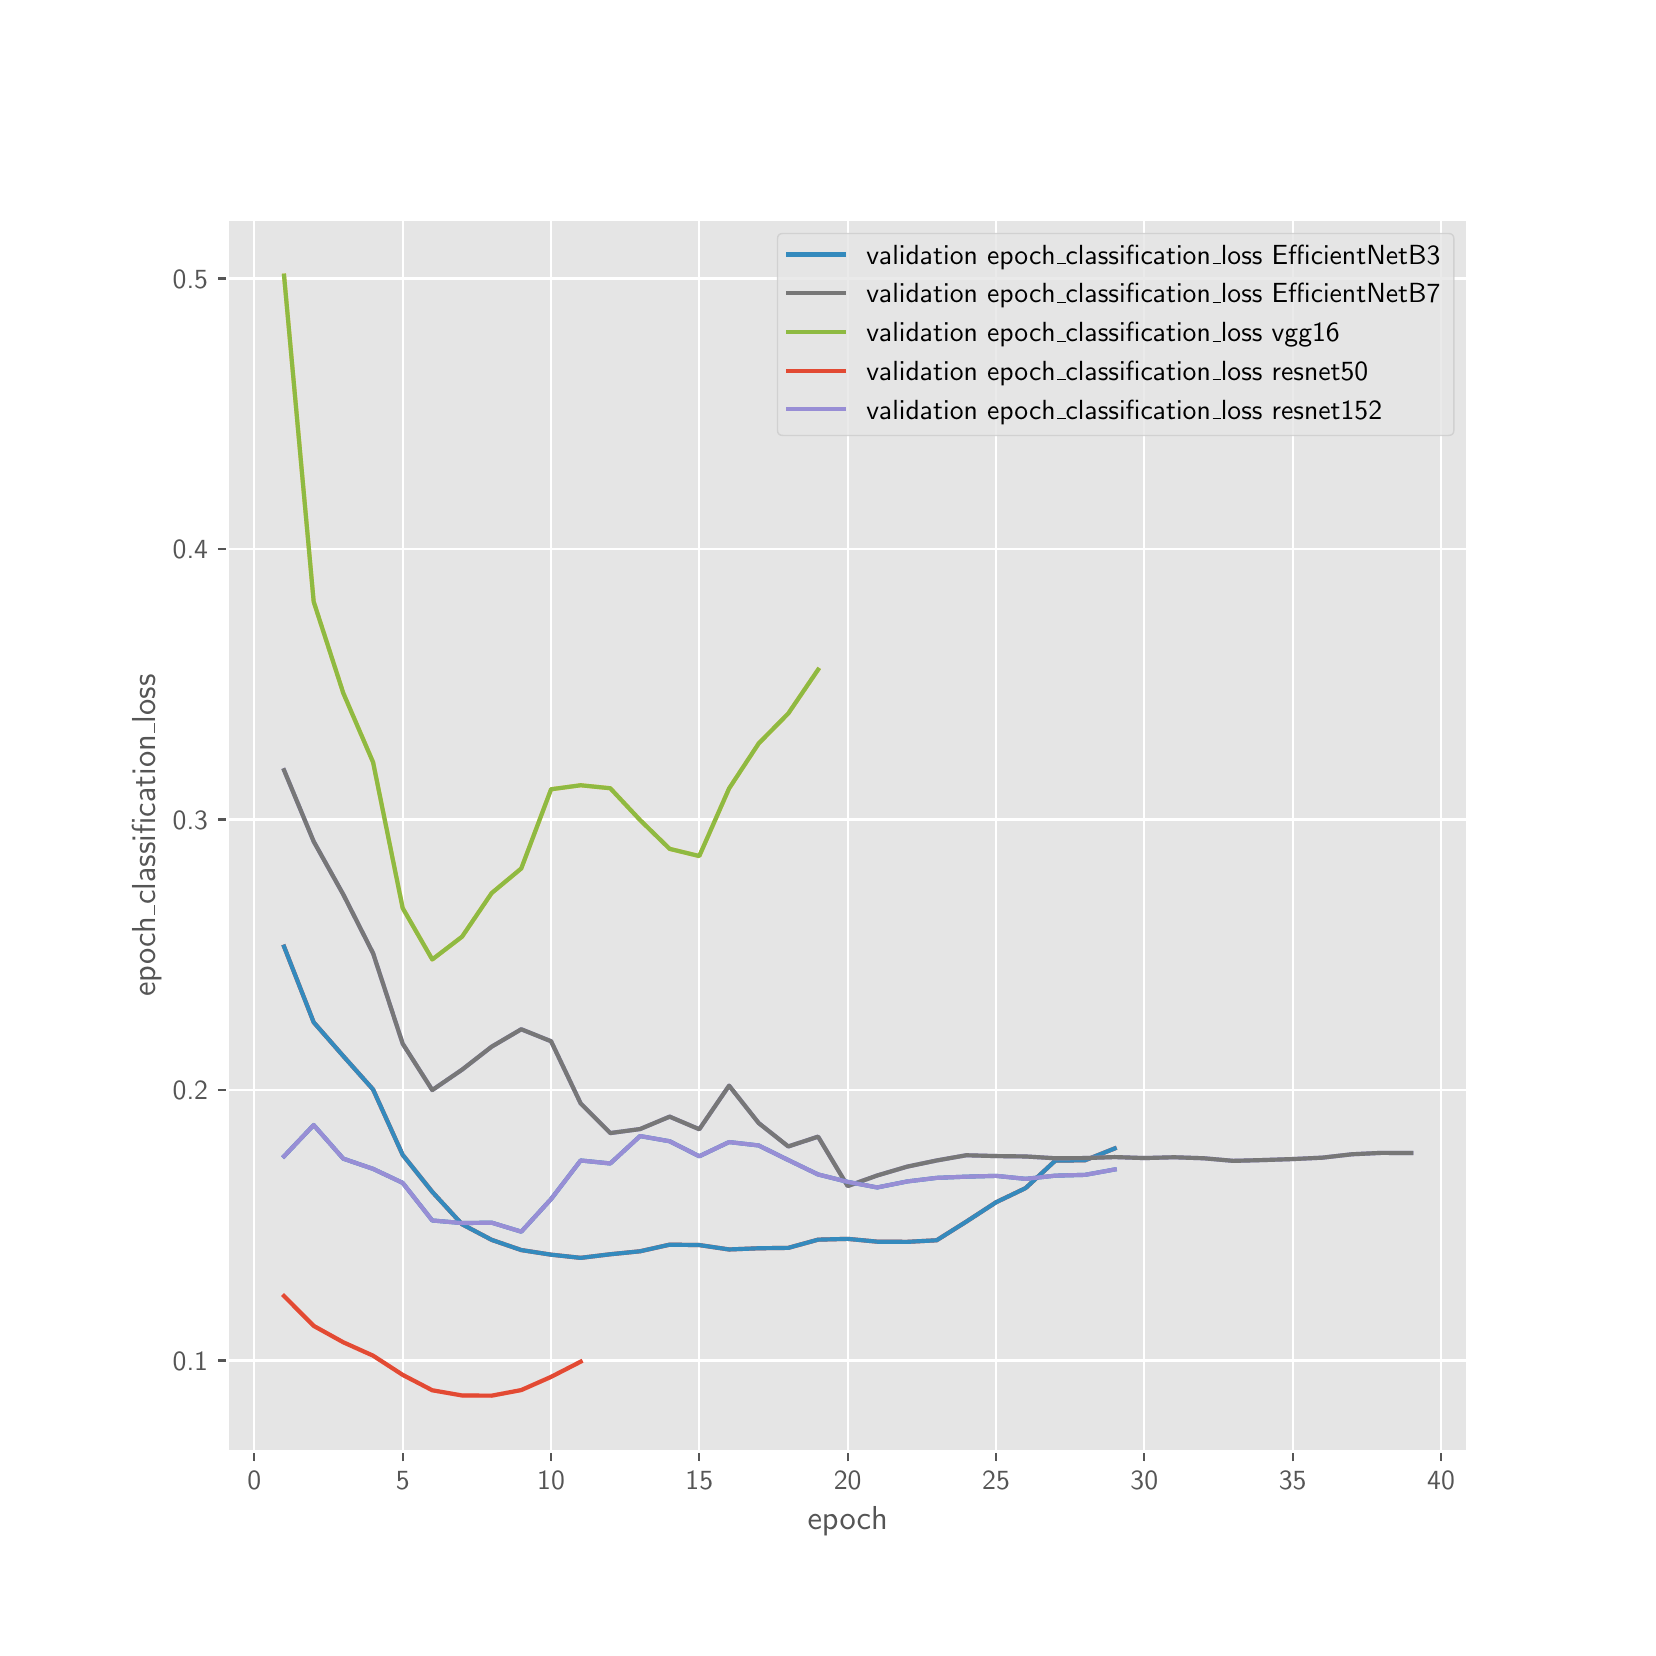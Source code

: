 \begingroup%
\makeatletter%
\begin{pgfpicture}%
\pgfpathrectangle{\pgfpointorigin}{\pgfqpoint{8.0in}{8.0in}}%
\pgfusepath{use as bounding box, clip}%
\begin{pgfscope}%
\pgfsetbuttcap%
\pgfsetmiterjoin%
\definecolor{currentfill}{rgb}{1.0,1.0,1.0}%
\pgfsetfillcolor{currentfill}%
\pgfsetlinewidth{0.0pt}%
\definecolor{currentstroke}{rgb}{1.0,1.0,1.0}%
\pgfsetstrokecolor{currentstroke}%
\pgfsetdash{}{0pt}%
\pgfpathmoveto{\pgfqpoint{0.0in}{0.0in}}%
\pgfpathlineto{\pgfqpoint{8.0in}{0.0in}}%
\pgfpathlineto{\pgfqpoint{8.0in}{8.0in}}%
\pgfpathlineto{\pgfqpoint{0.0in}{8.0in}}%
\pgfpathclose%
\pgfusepath{fill}%
\end{pgfscope}%
\begin{pgfscope}%
\pgfsetbuttcap%
\pgfsetmiterjoin%
\definecolor{currentfill}{rgb}{0.898,0.898,0.898}%
\pgfsetfillcolor{currentfill}%
\pgfsetlinewidth{0.0pt}%
\definecolor{currentstroke}{rgb}{0.0,0.0,0.0}%
\pgfsetstrokecolor{currentstroke}%
\pgfsetstrokeopacity{0.0}%
\pgfsetdash{}{0pt}%
\pgfpathmoveto{\pgfqpoint{1.0in}{0.88in}}%
\pgfpathlineto{\pgfqpoint{7.2in}{0.88in}}%
\pgfpathlineto{\pgfqpoint{7.2in}{7.04in}}%
\pgfpathlineto{\pgfqpoint{1.0in}{7.04in}}%
\pgfpathclose%
\pgfusepath{fill}%
\end{pgfscope}%
\begin{pgfscope}%
\pgfpathrectangle{\pgfqpoint{1.0in}{0.88in}}{\pgfqpoint{6.2in}{6.16in}}%
\pgfusepath{clip}%
\pgfsetrectcap%
\pgfsetroundjoin%
\pgfsetlinewidth{0.803pt}%
\definecolor{currentstroke}{rgb}{1.0,1.0,1.0}%
\pgfsetstrokecolor{currentstroke}%
\pgfsetdash{}{0pt}%
\pgfpathmoveto{\pgfqpoint{1.133in}{0.88in}}%
\pgfpathlineto{\pgfqpoint{1.133in}{7.04in}}%
\pgfusepath{stroke}%
\end{pgfscope}%
\begin{pgfscope}%
\pgfsetbuttcap%
\pgfsetroundjoin%
\definecolor{currentfill}{rgb}{0.333,0.333,0.333}%
\pgfsetfillcolor{currentfill}%
\pgfsetlinewidth{0.803pt}%
\definecolor{currentstroke}{rgb}{0.333,0.333,0.333}%
\pgfsetstrokecolor{currentstroke}%
\pgfsetdash{}{0pt}%
\pgfsys@defobject{currentmarker}{\pgfqpoint{0.0in}{-0.049in}}{\pgfqpoint{0.0in}{0.0in}}{%
\pgfpathmoveto{\pgfqpoint{0.0in}{0.0in}}%
\pgfpathlineto{\pgfqpoint{0.0in}{-0.049in}}%
\pgfusepath{stroke,fill}%
}%
\begin{pgfscope}%
\pgfsys@transformshift{1.133in}{0.88in}%
\pgfsys@useobject{currentmarker}{}%
\end{pgfscope}%
\end{pgfscope}%
\begin{pgfscope}%
\definecolor{textcolor}{rgb}{0.333,0.333,0.333}%
\pgfsetstrokecolor{textcolor}%
\pgfsetfillcolor{textcolor}%
\pgftext[x=1.133in,y=0.783in,,top]{\color{textcolor}\sffamily\fontsize{10.0}{12.0}\selectfont 0}%
\end{pgfscope}%
\begin{pgfscope}%
\pgfpathrectangle{\pgfqpoint{1.0in}{0.88in}}{\pgfqpoint{6.2in}{6.16in}}%
\pgfusepath{clip}%
\pgfsetrectcap%
\pgfsetroundjoin%
\pgfsetlinewidth{0.803pt}%
\definecolor{currentstroke}{rgb}{1.0,1.0,1.0}%
\pgfsetstrokecolor{currentstroke}%
\pgfsetdash{}{0pt}%
\pgfpathmoveto{\pgfqpoint{1.875in}{0.88in}}%
\pgfpathlineto{\pgfqpoint{1.875in}{7.04in}}%
\pgfusepath{stroke}%
\end{pgfscope}%
\begin{pgfscope}%
\pgfsetbuttcap%
\pgfsetroundjoin%
\definecolor{currentfill}{rgb}{0.333,0.333,0.333}%
\pgfsetfillcolor{currentfill}%
\pgfsetlinewidth{0.803pt}%
\definecolor{currentstroke}{rgb}{0.333,0.333,0.333}%
\pgfsetstrokecolor{currentstroke}%
\pgfsetdash{}{0pt}%
\pgfsys@defobject{currentmarker}{\pgfqpoint{0.0in}{-0.049in}}{\pgfqpoint{0.0in}{0.0in}}{%
\pgfpathmoveto{\pgfqpoint{0.0in}{0.0in}}%
\pgfpathlineto{\pgfqpoint{0.0in}{-0.049in}}%
\pgfusepath{stroke,fill}%
}%
\begin{pgfscope}%
\pgfsys@transformshift{1.875in}{0.88in}%
\pgfsys@useobject{currentmarker}{}%
\end{pgfscope}%
\end{pgfscope}%
\begin{pgfscope}%
\definecolor{textcolor}{rgb}{0.333,0.333,0.333}%
\pgfsetstrokecolor{textcolor}%
\pgfsetfillcolor{textcolor}%
\pgftext[x=1.875in,y=0.783in,,top]{\color{textcolor}\sffamily\fontsize{10.0}{12.0}\selectfont 5}%
\end{pgfscope}%
\begin{pgfscope}%
\pgfpathrectangle{\pgfqpoint{1.0in}{0.88in}}{\pgfqpoint{6.2in}{6.16in}}%
\pgfusepath{clip}%
\pgfsetrectcap%
\pgfsetroundjoin%
\pgfsetlinewidth{0.803pt}%
\definecolor{currentstroke}{rgb}{1.0,1.0,1.0}%
\pgfsetstrokecolor{currentstroke}%
\pgfsetdash{}{0pt}%
\pgfpathmoveto{\pgfqpoint{2.617in}{0.88in}}%
\pgfpathlineto{\pgfqpoint{2.617in}{7.04in}}%
\pgfusepath{stroke}%
\end{pgfscope}%
\begin{pgfscope}%
\pgfsetbuttcap%
\pgfsetroundjoin%
\definecolor{currentfill}{rgb}{0.333,0.333,0.333}%
\pgfsetfillcolor{currentfill}%
\pgfsetlinewidth{0.803pt}%
\definecolor{currentstroke}{rgb}{0.333,0.333,0.333}%
\pgfsetstrokecolor{currentstroke}%
\pgfsetdash{}{0pt}%
\pgfsys@defobject{currentmarker}{\pgfqpoint{0.0in}{-0.049in}}{\pgfqpoint{0.0in}{0.0in}}{%
\pgfpathmoveto{\pgfqpoint{0.0in}{0.0in}}%
\pgfpathlineto{\pgfqpoint{0.0in}{-0.049in}}%
\pgfusepath{stroke,fill}%
}%
\begin{pgfscope}%
\pgfsys@transformshift{2.617in}{0.88in}%
\pgfsys@useobject{currentmarker}{}%
\end{pgfscope}%
\end{pgfscope}%
\begin{pgfscope}%
\definecolor{textcolor}{rgb}{0.333,0.333,0.333}%
\pgfsetstrokecolor{textcolor}%
\pgfsetfillcolor{textcolor}%
\pgftext[x=2.617in,y=0.783in,,top]{\color{textcolor}\sffamily\fontsize{10.0}{12.0}\selectfont 10}%
\end{pgfscope}%
\begin{pgfscope}%
\pgfpathrectangle{\pgfqpoint{1.0in}{0.88in}}{\pgfqpoint{6.2in}{6.16in}}%
\pgfusepath{clip}%
\pgfsetrectcap%
\pgfsetroundjoin%
\pgfsetlinewidth{0.803pt}%
\definecolor{currentstroke}{rgb}{1.0,1.0,1.0}%
\pgfsetstrokecolor{currentstroke}%
\pgfsetdash{}{0pt}%
\pgfpathmoveto{\pgfqpoint{3.358in}{0.88in}}%
\pgfpathlineto{\pgfqpoint{3.358in}{7.04in}}%
\pgfusepath{stroke}%
\end{pgfscope}%
\begin{pgfscope}%
\pgfsetbuttcap%
\pgfsetroundjoin%
\definecolor{currentfill}{rgb}{0.333,0.333,0.333}%
\pgfsetfillcolor{currentfill}%
\pgfsetlinewidth{0.803pt}%
\definecolor{currentstroke}{rgb}{0.333,0.333,0.333}%
\pgfsetstrokecolor{currentstroke}%
\pgfsetdash{}{0pt}%
\pgfsys@defobject{currentmarker}{\pgfqpoint{0.0in}{-0.049in}}{\pgfqpoint{0.0in}{0.0in}}{%
\pgfpathmoveto{\pgfqpoint{0.0in}{0.0in}}%
\pgfpathlineto{\pgfqpoint{0.0in}{-0.049in}}%
\pgfusepath{stroke,fill}%
}%
\begin{pgfscope}%
\pgfsys@transformshift{3.358in}{0.88in}%
\pgfsys@useobject{currentmarker}{}%
\end{pgfscope}%
\end{pgfscope}%
\begin{pgfscope}%
\definecolor{textcolor}{rgb}{0.333,0.333,0.333}%
\pgfsetstrokecolor{textcolor}%
\pgfsetfillcolor{textcolor}%
\pgftext[x=3.358in,y=0.783in,,top]{\color{textcolor}\sffamily\fontsize{10.0}{12.0}\selectfont 15}%
\end{pgfscope}%
\begin{pgfscope}%
\pgfpathrectangle{\pgfqpoint{1.0in}{0.88in}}{\pgfqpoint{6.2in}{6.16in}}%
\pgfusepath{clip}%
\pgfsetrectcap%
\pgfsetroundjoin%
\pgfsetlinewidth{0.803pt}%
\definecolor{currentstroke}{rgb}{1.0,1.0,1.0}%
\pgfsetstrokecolor{currentstroke}%
\pgfsetdash{}{0pt}%
\pgfpathmoveto{\pgfqpoint{4.1in}{0.88in}}%
\pgfpathlineto{\pgfqpoint{4.1in}{7.04in}}%
\pgfusepath{stroke}%
\end{pgfscope}%
\begin{pgfscope}%
\pgfsetbuttcap%
\pgfsetroundjoin%
\definecolor{currentfill}{rgb}{0.333,0.333,0.333}%
\pgfsetfillcolor{currentfill}%
\pgfsetlinewidth{0.803pt}%
\definecolor{currentstroke}{rgb}{0.333,0.333,0.333}%
\pgfsetstrokecolor{currentstroke}%
\pgfsetdash{}{0pt}%
\pgfsys@defobject{currentmarker}{\pgfqpoint{0.0in}{-0.049in}}{\pgfqpoint{0.0in}{0.0in}}{%
\pgfpathmoveto{\pgfqpoint{0.0in}{0.0in}}%
\pgfpathlineto{\pgfqpoint{0.0in}{-0.049in}}%
\pgfusepath{stroke,fill}%
}%
\begin{pgfscope}%
\pgfsys@transformshift{4.1in}{0.88in}%
\pgfsys@useobject{currentmarker}{}%
\end{pgfscope}%
\end{pgfscope}%
\begin{pgfscope}%
\definecolor{textcolor}{rgb}{0.333,0.333,0.333}%
\pgfsetstrokecolor{textcolor}%
\pgfsetfillcolor{textcolor}%
\pgftext[x=4.1in,y=0.783in,,top]{\color{textcolor}\sffamily\fontsize{10.0}{12.0}\selectfont 20}%
\end{pgfscope}%
\begin{pgfscope}%
\pgfpathrectangle{\pgfqpoint{1.0in}{0.88in}}{\pgfqpoint{6.2in}{6.16in}}%
\pgfusepath{clip}%
\pgfsetrectcap%
\pgfsetroundjoin%
\pgfsetlinewidth{0.803pt}%
\definecolor{currentstroke}{rgb}{1.0,1.0,1.0}%
\pgfsetstrokecolor{currentstroke}%
\pgfsetdash{}{0pt}%
\pgfpathmoveto{\pgfqpoint{4.842in}{0.88in}}%
\pgfpathlineto{\pgfqpoint{4.842in}{7.04in}}%
\pgfusepath{stroke}%
\end{pgfscope}%
\begin{pgfscope}%
\pgfsetbuttcap%
\pgfsetroundjoin%
\definecolor{currentfill}{rgb}{0.333,0.333,0.333}%
\pgfsetfillcolor{currentfill}%
\pgfsetlinewidth{0.803pt}%
\definecolor{currentstroke}{rgb}{0.333,0.333,0.333}%
\pgfsetstrokecolor{currentstroke}%
\pgfsetdash{}{0pt}%
\pgfsys@defobject{currentmarker}{\pgfqpoint{0.0in}{-0.049in}}{\pgfqpoint{0.0in}{0.0in}}{%
\pgfpathmoveto{\pgfqpoint{0.0in}{0.0in}}%
\pgfpathlineto{\pgfqpoint{0.0in}{-0.049in}}%
\pgfusepath{stroke,fill}%
}%
\begin{pgfscope}%
\pgfsys@transformshift{4.842in}{0.88in}%
\pgfsys@useobject{currentmarker}{}%
\end{pgfscope}%
\end{pgfscope}%
\begin{pgfscope}%
\definecolor{textcolor}{rgb}{0.333,0.333,0.333}%
\pgfsetstrokecolor{textcolor}%
\pgfsetfillcolor{textcolor}%
\pgftext[x=4.842in,y=0.783in,,top]{\color{textcolor}\sffamily\fontsize{10.0}{12.0}\selectfont 25}%
\end{pgfscope}%
\begin{pgfscope}%
\pgfpathrectangle{\pgfqpoint{1.0in}{0.88in}}{\pgfqpoint{6.2in}{6.16in}}%
\pgfusepath{clip}%
\pgfsetrectcap%
\pgfsetroundjoin%
\pgfsetlinewidth{0.803pt}%
\definecolor{currentstroke}{rgb}{1.0,1.0,1.0}%
\pgfsetstrokecolor{currentstroke}%
\pgfsetdash{}{0pt}%
\pgfpathmoveto{\pgfqpoint{5.583in}{0.88in}}%
\pgfpathlineto{\pgfqpoint{5.583in}{7.04in}}%
\pgfusepath{stroke}%
\end{pgfscope}%
\begin{pgfscope}%
\pgfsetbuttcap%
\pgfsetroundjoin%
\definecolor{currentfill}{rgb}{0.333,0.333,0.333}%
\pgfsetfillcolor{currentfill}%
\pgfsetlinewidth{0.803pt}%
\definecolor{currentstroke}{rgb}{0.333,0.333,0.333}%
\pgfsetstrokecolor{currentstroke}%
\pgfsetdash{}{0pt}%
\pgfsys@defobject{currentmarker}{\pgfqpoint{0.0in}{-0.049in}}{\pgfqpoint{0.0in}{0.0in}}{%
\pgfpathmoveto{\pgfqpoint{0.0in}{0.0in}}%
\pgfpathlineto{\pgfqpoint{0.0in}{-0.049in}}%
\pgfusepath{stroke,fill}%
}%
\begin{pgfscope}%
\pgfsys@transformshift{5.583in}{0.88in}%
\pgfsys@useobject{currentmarker}{}%
\end{pgfscope}%
\end{pgfscope}%
\begin{pgfscope}%
\definecolor{textcolor}{rgb}{0.333,0.333,0.333}%
\pgfsetstrokecolor{textcolor}%
\pgfsetfillcolor{textcolor}%
\pgftext[x=5.583in,y=0.783in,,top]{\color{textcolor}\sffamily\fontsize{10.0}{12.0}\selectfont 30}%
\end{pgfscope}%
\begin{pgfscope}%
\pgfpathrectangle{\pgfqpoint{1.0in}{0.88in}}{\pgfqpoint{6.2in}{6.16in}}%
\pgfusepath{clip}%
\pgfsetrectcap%
\pgfsetroundjoin%
\pgfsetlinewidth{0.803pt}%
\definecolor{currentstroke}{rgb}{1.0,1.0,1.0}%
\pgfsetstrokecolor{currentstroke}%
\pgfsetdash{}{0pt}%
\pgfpathmoveto{\pgfqpoint{6.325in}{0.88in}}%
\pgfpathlineto{\pgfqpoint{6.325in}{7.04in}}%
\pgfusepath{stroke}%
\end{pgfscope}%
\begin{pgfscope}%
\pgfsetbuttcap%
\pgfsetroundjoin%
\definecolor{currentfill}{rgb}{0.333,0.333,0.333}%
\pgfsetfillcolor{currentfill}%
\pgfsetlinewidth{0.803pt}%
\definecolor{currentstroke}{rgb}{0.333,0.333,0.333}%
\pgfsetstrokecolor{currentstroke}%
\pgfsetdash{}{0pt}%
\pgfsys@defobject{currentmarker}{\pgfqpoint{0.0in}{-0.049in}}{\pgfqpoint{0.0in}{0.0in}}{%
\pgfpathmoveto{\pgfqpoint{0.0in}{0.0in}}%
\pgfpathlineto{\pgfqpoint{0.0in}{-0.049in}}%
\pgfusepath{stroke,fill}%
}%
\begin{pgfscope}%
\pgfsys@transformshift{6.325in}{0.88in}%
\pgfsys@useobject{currentmarker}{}%
\end{pgfscope}%
\end{pgfscope}%
\begin{pgfscope}%
\definecolor{textcolor}{rgb}{0.333,0.333,0.333}%
\pgfsetstrokecolor{textcolor}%
\pgfsetfillcolor{textcolor}%
\pgftext[x=6.325in,y=0.783in,,top]{\color{textcolor}\sffamily\fontsize{10.0}{12.0}\selectfont 35}%
\end{pgfscope}%
\begin{pgfscope}%
\pgfpathrectangle{\pgfqpoint{1.0in}{0.88in}}{\pgfqpoint{6.2in}{6.16in}}%
\pgfusepath{clip}%
\pgfsetrectcap%
\pgfsetroundjoin%
\pgfsetlinewidth{0.803pt}%
\definecolor{currentstroke}{rgb}{1.0,1.0,1.0}%
\pgfsetstrokecolor{currentstroke}%
\pgfsetdash{}{0pt}%
\pgfpathmoveto{\pgfqpoint{7.067in}{0.88in}}%
\pgfpathlineto{\pgfqpoint{7.067in}{7.04in}}%
\pgfusepath{stroke}%
\end{pgfscope}%
\begin{pgfscope}%
\pgfsetbuttcap%
\pgfsetroundjoin%
\definecolor{currentfill}{rgb}{0.333,0.333,0.333}%
\pgfsetfillcolor{currentfill}%
\pgfsetlinewidth{0.803pt}%
\definecolor{currentstroke}{rgb}{0.333,0.333,0.333}%
\pgfsetstrokecolor{currentstroke}%
\pgfsetdash{}{0pt}%
\pgfsys@defobject{currentmarker}{\pgfqpoint{0.0in}{-0.049in}}{\pgfqpoint{0.0in}{0.0in}}{%
\pgfpathmoveto{\pgfqpoint{0.0in}{0.0in}}%
\pgfpathlineto{\pgfqpoint{0.0in}{-0.049in}}%
\pgfusepath{stroke,fill}%
}%
\begin{pgfscope}%
\pgfsys@transformshift{7.067in}{0.88in}%
\pgfsys@useobject{currentmarker}{}%
\end{pgfscope}%
\end{pgfscope}%
\begin{pgfscope}%
\definecolor{textcolor}{rgb}{0.333,0.333,0.333}%
\pgfsetstrokecolor{textcolor}%
\pgfsetfillcolor{textcolor}%
\pgftext[x=7.067in,y=0.783in,,top]{\color{textcolor}\sffamily\fontsize{10.0}{12.0}\selectfont 40}%
\end{pgfscope}%
\begin{pgfscope}%
\definecolor{textcolor}{rgb}{0.333,0.333,0.333}%
\pgfsetstrokecolor{textcolor}%
\pgfsetfillcolor{textcolor}%
\pgftext[x=4.1in,y=0.604in,,top]{\color{textcolor}\sffamily\fontsize{12.0}{14.4}\selectfont epoch}%
\end{pgfscope}%
\begin{pgfscope}%
\pgfpathrectangle{\pgfqpoint{1.0in}{0.88in}}{\pgfqpoint{6.2in}{6.16in}}%
\pgfusepath{clip}%
\pgfsetrectcap%
\pgfsetroundjoin%
\pgfsetlinewidth{0.803pt}%
\definecolor{currentstroke}{rgb}{1.0,1.0,1.0}%
\pgfsetstrokecolor{currentstroke}%
\pgfsetdash{}{0pt}%
\pgfpathmoveto{\pgfqpoint{1.0in}{1.336in}}%
\pgfpathlineto{\pgfqpoint{7.2in}{1.336in}}%
\pgfusepath{stroke}%
\end{pgfscope}%
\begin{pgfscope}%
\pgfsetbuttcap%
\pgfsetroundjoin%
\definecolor{currentfill}{rgb}{0.333,0.333,0.333}%
\pgfsetfillcolor{currentfill}%
\pgfsetlinewidth{0.803pt}%
\definecolor{currentstroke}{rgb}{0.333,0.333,0.333}%
\pgfsetstrokecolor{currentstroke}%
\pgfsetdash{}{0pt}%
\pgfsys@defobject{currentmarker}{\pgfqpoint{-0.049in}{0.0in}}{\pgfqpoint{0.0in}{0.0in}}{%
\pgfpathmoveto{\pgfqpoint{0.0in}{0.0in}}%
\pgfpathlineto{\pgfqpoint{-0.049in}{0.0in}}%
\pgfusepath{stroke,fill}%
}%
\begin{pgfscope}%
\pgfsys@transformshift{1.0in}{1.336in}%
\pgfsys@useobject{currentmarker}{}%
\end{pgfscope}%
\end{pgfscope}%
\begin{pgfscope}%
\definecolor{textcolor}{rgb}{0.333,0.333,0.333}%
\pgfsetstrokecolor{textcolor}%
\pgfsetfillcolor{textcolor}%
\pgftext[x=0.725in,y=1.288in,left,base]{\color{textcolor}\sffamily\fontsize{10.0}{12.0}\selectfont 0.1}%
\end{pgfscope}%
\begin{pgfscope}%
\pgfpathrectangle{\pgfqpoint{1.0in}{0.88in}}{\pgfqpoint{6.2in}{6.16in}}%
\pgfusepath{clip}%
\pgfsetrectcap%
\pgfsetroundjoin%
\pgfsetlinewidth{0.803pt}%
\definecolor{currentstroke}{rgb}{1.0,1.0,1.0}%
\pgfsetstrokecolor{currentstroke}%
\pgfsetdash{}{0pt}%
\pgfpathmoveto{\pgfqpoint{1.0in}{2.689in}}%
\pgfpathlineto{\pgfqpoint{7.2in}{2.689in}}%
\pgfusepath{stroke}%
\end{pgfscope}%
\begin{pgfscope}%
\pgfsetbuttcap%
\pgfsetroundjoin%
\definecolor{currentfill}{rgb}{0.333,0.333,0.333}%
\pgfsetfillcolor{currentfill}%
\pgfsetlinewidth{0.803pt}%
\definecolor{currentstroke}{rgb}{0.333,0.333,0.333}%
\pgfsetstrokecolor{currentstroke}%
\pgfsetdash{}{0pt}%
\pgfsys@defobject{currentmarker}{\pgfqpoint{-0.049in}{0.0in}}{\pgfqpoint{0.0in}{0.0in}}{%
\pgfpathmoveto{\pgfqpoint{0.0in}{0.0in}}%
\pgfpathlineto{\pgfqpoint{-0.049in}{0.0in}}%
\pgfusepath{stroke,fill}%
}%
\begin{pgfscope}%
\pgfsys@transformshift{1.0in}{2.689in}%
\pgfsys@useobject{currentmarker}{}%
\end{pgfscope}%
\end{pgfscope}%
\begin{pgfscope}%
\definecolor{textcolor}{rgb}{0.333,0.333,0.333}%
\pgfsetstrokecolor{textcolor}%
\pgfsetfillcolor{textcolor}%
\pgftext[x=0.725in,y=2.64in,left,base]{\color{textcolor}\sffamily\fontsize{10.0}{12.0}\selectfont 0.2}%
\end{pgfscope}%
\begin{pgfscope}%
\pgfpathrectangle{\pgfqpoint{1.0in}{0.88in}}{\pgfqpoint{6.2in}{6.16in}}%
\pgfusepath{clip}%
\pgfsetrectcap%
\pgfsetroundjoin%
\pgfsetlinewidth{0.803pt}%
\definecolor{currentstroke}{rgb}{1.0,1.0,1.0}%
\pgfsetstrokecolor{currentstroke}%
\pgfsetdash{}{0pt}%
\pgfpathmoveto{\pgfqpoint{1.0in}{4.041in}}%
\pgfpathlineto{\pgfqpoint{7.2in}{4.041in}}%
\pgfusepath{stroke}%
\end{pgfscope}%
\begin{pgfscope}%
\pgfsetbuttcap%
\pgfsetroundjoin%
\definecolor{currentfill}{rgb}{0.333,0.333,0.333}%
\pgfsetfillcolor{currentfill}%
\pgfsetlinewidth{0.803pt}%
\definecolor{currentstroke}{rgb}{0.333,0.333,0.333}%
\pgfsetstrokecolor{currentstroke}%
\pgfsetdash{}{0pt}%
\pgfsys@defobject{currentmarker}{\pgfqpoint{-0.049in}{0.0in}}{\pgfqpoint{0.0in}{0.0in}}{%
\pgfpathmoveto{\pgfqpoint{0.0in}{0.0in}}%
\pgfpathlineto{\pgfqpoint{-0.049in}{0.0in}}%
\pgfusepath{stroke,fill}%
}%
\begin{pgfscope}%
\pgfsys@transformshift{1.0in}{4.041in}%
\pgfsys@useobject{currentmarker}{}%
\end{pgfscope}%
\end{pgfscope}%
\begin{pgfscope}%
\definecolor{textcolor}{rgb}{0.333,0.333,0.333}%
\pgfsetstrokecolor{textcolor}%
\pgfsetfillcolor{textcolor}%
\pgftext[x=0.725in,y=3.993in,left,base]{\color{textcolor}\sffamily\fontsize{10.0}{12.0}\selectfont 0.3}%
\end{pgfscope}%
\begin{pgfscope}%
\pgfpathrectangle{\pgfqpoint{1.0in}{0.88in}}{\pgfqpoint{6.2in}{6.16in}}%
\pgfusepath{clip}%
\pgfsetrectcap%
\pgfsetroundjoin%
\pgfsetlinewidth{0.803pt}%
\definecolor{currentstroke}{rgb}{1.0,1.0,1.0}%
\pgfsetstrokecolor{currentstroke}%
\pgfsetdash{}{0pt}%
\pgfpathmoveto{\pgfqpoint{1.0in}{5.394in}}%
\pgfpathlineto{\pgfqpoint{7.2in}{5.394in}}%
\pgfusepath{stroke}%
\end{pgfscope}%
\begin{pgfscope}%
\pgfsetbuttcap%
\pgfsetroundjoin%
\definecolor{currentfill}{rgb}{0.333,0.333,0.333}%
\pgfsetfillcolor{currentfill}%
\pgfsetlinewidth{0.803pt}%
\definecolor{currentstroke}{rgb}{0.333,0.333,0.333}%
\pgfsetstrokecolor{currentstroke}%
\pgfsetdash{}{0pt}%
\pgfsys@defobject{currentmarker}{\pgfqpoint{-0.049in}{0.0in}}{\pgfqpoint{0.0in}{0.0in}}{%
\pgfpathmoveto{\pgfqpoint{0.0in}{0.0in}}%
\pgfpathlineto{\pgfqpoint{-0.049in}{0.0in}}%
\pgfusepath{stroke,fill}%
}%
\begin{pgfscope}%
\pgfsys@transformshift{1.0in}{5.394in}%
\pgfsys@useobject{currentmarker}{}%
\end{pgfscope}%
\end{pgfscope}%
\begin{pgfscope}%
\definecolor{textcolor}{rgb}{0.333,0.333,0.333}%
\pgfsetstrokecolor{textcolor}%
\pgfsetfillcolor{textcolor}%
\pgftext[x=0.725in,y=5.346in,left,base]{\color{textcolor}\sffamily\fontsize{10.0}{12.0}\selectfont 0.4}%
\end{pgfscope}%
\begin{pgfscope}%
\pgfpathrectangle{\pgfqpoint{1.0in}{0.88in}}{\pgfqpoint{6.2in}{6.16in}}%
\pgfusepath{clip}%
\pgfsetrectcap%
\pgfsetroundjoin%
\pgfsetlinewidth{0.803pt}%
\definecolor{currentstroke}{rgb}{1.0,1.0,1.0}%
\pgfsetstrokecolor{currentstroke}%
\pgfsetdash{}{0pt}%
\pgfpathmoveto{\pgfqpoint{1.0in}{6.746in}}%
\pgfpathlineto{\pgfqpoint{7.2in}{6.746in}}%
\pgfusepath{stroke}%
\end{pgfscope}%
\begin{pgfscope}%
\pgfsetbuttcap%
\pgfsetroundjoin%
\definecolor{currentfill}{rgb}{0.333,0.333,0.333}%
\pgfsetfillcolor{currentfill}%
\pgfsetlinewidth{0.803pt}%
\definecolor{currentstroke}{rgb}{0.333,0.333,0.333}%
\pgfsetstrokecolor{currentstroke}%
\pgfsetdash{}{0pt}%
\pgfsys@defobject{currentmarker}{\pgfqpoint{-0.049in}{0.0in}}{\pgfqpoint{0.0in}{0.0in}}{%
\pgfpathmoveto{\pgfqpoint{0.0in}{0.0in}}%
\pgfpathlineto{\pgfqpoint{-0.049in}{0.0in}}%
\pgfusepath{stroke,fill}%
}%
\begin{pgfscope}%
\pgfsys@transformshift{1.0in}{6.746in}%
\pgfsys@useobject{currentmarker}{}%
\end{pgfscope}%
\end{pgfscope}%
\begin{pgfscope}%
\definecolor{textcolor}{rgb}{0.333,0.333,0.333}%
\pgfsetstrokecolor{textcolor}%
\pgfsetfillcolor{textcolor}%
\pgftext[x=0.725in,y=6.698in,left,base]{\color{textcolor}\sffamily\fontsize{10.0}{12.0}\selectfont 0.5}%
\end{pgfscope}%
\begin{pgfscope}%
\definecolor{textcolor}{rgb}{0.333,0.333,0.333}%
\pgfsetstrokecolor{textcolor}%
\pgfsetfillcolor{textcolor}%
\pgftext[x=0.67in,y=3.96in,,bottom,rotate=90.0]{\color{textcolor}\sffamily\fontsize{12.0}{14.4}\selectfont epoch\_classification\_loss}%
\end{pgfscope}%
\begin{pgfscope}%
\pgfpathrectangle{\pgfqpoint{1.0in}{0.88in}}{\pgfqpoint{6.2in}{6.16in}}%
\pgfusepath{clip}%
\pgfsetrectcap%
\pgfsetroundjoin%
\pgfsetlinewidth{1.506pt}%
\definecolor{currentstroke}{rgb}{0.886,0.29,0.2}%
\pgfsetstrokecolor{currentstroke}%
\pgfsetdash{}{0pt}%
\pgfpathmoveto{\pgfqpoint{1.282in}{3.405in}}%
\pgfpathlineto{\pgfqpoint{1.43in}{3.027in}}%
\pgfpathlineto{\pgfqpoint{1.578in}{2.858in}}%
\pgfpathlineto{\pgfqpoint{1.727in}{2.691in}}%
\pgfpathlineto{\pgfqpoint{1.875in}{2.364in}}%
\pgfpathlineto{\pgfqpoint{2.023in}{2.179in}}%
\pgfpathlineto{\pgfqpoint{2.172in}{2.017in}}%
\pgfpathlineto{\pgfqpoint{2.32in}{1.939in}}%
\pgfpathlineto{\pgfqpoint{2.468in}{1.888in}}%
\pgfpathlineto{\pgfqpoint{2.617in}{1.865in}}%
\pgfpathlineto{\pgfqpoint{2.765in}{1.849in}}%
\pgfpathlineto{\pgfqpoint{2.913in}{1.867in}}%
\pgfpathlineto{\pgfqpoint{3.062in}{1.882in}}%
\pgfpathlineto{\pgfqpoint{3.21in}{1.915in}}%
\pgfpathlineto{\pgfqpoint{3.358in}{1.913in}}%
\pgfpathlineto{\pgfqpoint{3.507in}{1.891in}}%
\pgfpathlineto{\pgfqpoint{3.655in}{1.897in}}%
\pgfpathlineto{\pgfqpoint{3.803in}{1.899in}}%
\pgfpathlineto{\pgfqpoint{3.952in}{1.94in}}%
\pgfpathlineto{\pgfqpoint{4.1in}{1.944in}}%
\pgfpathlineto{\pgfqpoint{4.248in}{1.93in}}%
\pgfpathlineto{\pgfqpoint{4.397in}{1.929in}}%
\pgfpathlineto{\pgfqpoint{4.545in}{1.937in}}%
\pgfpathlineto{\pgfqpoint{4.693in}{2.03in}}%
\pgfpathlineto{\pgfqpoint{4.842in}{2.127in}}%
\pgfpathlineto{\pgfqpoint{4.99in}{2.198in}}%
\pgfpathlineto{\pgfqpoint{5.138in}{2.335in}}%
\pgfpathlineto{\pgfqpoint{5.287in}{2.337in}}%
\pgfpathlineto{\pgfqpoint{5.435in}{2.396in}}%
\pgfusepath{stroke}%
\end{pgfscope}%
\begin{pgfscope}%
\pgfpathrectangle{\pgfqpoint{1.0in}{0.88in}}{\pgfqpoint{6.2in}{6.16in}}%
\pgfusepath{clip}%
\pgfsetrectcap%
\pgfsetroundjoin%
\pgfsetlinewidth{1.506pt}%
\definecolor{currentstroke}{rgb}{0.204,0.541,0.741}%
\pgfsetstrokecolor{currentstroke}%
\pgfsetdash{}{0pt}%
\pgfpathmoveto{\pgfqpoint{1.282in}{3.405in}}%
\pgfpathlineto{\pgfqpoint{1.43in}{3.027in}}%
\pgfpathlineto{\pgfqpoint{1.578in}{2.858in}}%
\pgfpathlineto{\pgfqpoint{1.727in}{2.691in}}%
\pgfpathlineto{\pgfqpoint{1.875in}{2.364in}}%
\pgfpathlineto{\pgfqpoint{2.023in}{2.179in}}%
\pgfpathlineto{\pgfqpoint{2.172in}{2.017in}}%
\pgfpathlineto{\pgfqpoint{2.32in}{1.939in}}%
\pgfpathlineto{\pgfqpoint{2.468in}{1.888in}}%
\pgfpathlineto{\pgfqpoint{2.617in}{1.865in}}%
\pgfpathlineto{\pgfqpoint{2.765in}{1.849in}}%
\pgfpathlineto{\pgfqpoint{2.913in}{1.867in}}%
\pgfpathlineto{\pgfqpoint{3.062in}{1.882in}}%
\pgfpathlineto{\pgfqpoint{3.21in}{1.915in}}%
\pgfpathlineto{\pgfqpoint{3.358in}{1.913in}}%
\pgfpathlineto{\pgfqpoint{3.507in}{1.891in}}%
\pgfpathlineto{\pgfqpoint{3.655in}{1.897in}}%
\pgfpathlineto{\pgfqpoint{3.803in}{1.899in}}%
\pgfpathlineto{\pgfqpoint{3.952in}{1.94in}}%
\pgfpathlineto{\pgfqpoint{4.1in}{1.944in}}%
\pgfpathlineto{\pgfqpoint{4.248in}{1.93in}}%
\pgfpathlineto{\pgfqpoint{4.397in}{1.929in}}%
\pgfpathlineto{\pgfqpoint{4.545in}{1.937in}}%
\pgfpathlineto{\pgfqpoint{4.693in}{2.03in}}%
\pgfpathlineto{\pgfqpoint{4.842in}{2.127in}}%
\pgfpathlineto{\pgfqpoint{4.99in}{2.198in}}%
\pgfpathlineto{\pgfqpoint{5.138in}{2.335in}}%
\pgfpathlineto{\pgfqpoint{5.287in}{2.337in}}%
\pgfpathlineto{\pgfqpoint{5.435in}{2.396in}}%
\pgfusepath{stroke}%
\end{pgfscope}%
\begin{pgfscope}%
\pgfpathrectangle{\pgfqpoint{1.0in}{0.88in}}{\pgfqpoint{6.2in}{6.16in}}%
\pgfusepath{clip}%
\pgfsetrectcap%
\pgfsetroundjoin%
\pgfsetlinewidth{1.506pt}%
\definecolor{currentstroke}{rgb}{0.596,0.557,0.835}%
\pgfsetstrokecolor{currentstroke}%
\pgfsetdash{}{0pt}%
\pgfpathmoveto{\pgfqpoint{1.282in}{4.287in}}%
\pgfpathlineto{\pgfqpoint{1.43in}{3.931in}}%
\pgfpathlineto{\pgfqpoint{1.578in}{3.666in}}%
\pgfpathlineto{\pgfqpoint{1.727in}{3.372in}}%
\pgfpathlineto{\pgfqpoint{1.875in}{2.92in}}%
\pgfpathlineto{\pgfqpoint{2.023in}{2.688in}}%
\pgfpathlineto{\pgfqpoint{2.172in}{2.79in}}%
\pgfpathlineto{\pgfqpoint{2.32in}{2.905in}}%
\pgfpathlineto{\pgfqpoint{2.468in}{2.992in}}%
\pgfpathlineto{\pgfqpoint{2.617in}{2.932in}}%
\pgfpathlineto{\pgfqpoint{2.765in}{2.621in}}%
\pgfpathlineto{\pgfqpoint{2.913in}{2.473in}}%
\pgfpathlineto{\pgfqpoint{3.062in}{2.493in}}%
\pgfpathlineto{\pgfqpoint{3.21in}{2.555in}}%
\pgfpathlineto{\pgfqpoint{3.358in}{2.492in}}%
\pgfpathlineto{\pgfqpoint{3.507in}{2.71in}}%
\pgfpathlineto{\pgfqpoint{3.655in}{2.523in}}%
\pgfpathlineto{\pgfqpoint{3.803in}{2.406in}}%
\pgfpathlineto{\pgfqpoint{3.952in}{2.455in}}%
\pgfpathlineto{\pgfqpoint{4.1in}{2.208in}}%
\pgfpathlineto{\pgfqpoint{4.248in}{2.261in}}%
\pgfpathlineto{\pgfqpoint{4.397in}{2.305in}}%
\pgfpathlineto{\pgfqpoint{4.545in}{2.336in}}%
\pgfpathlineto{\pgfqpoint{4.693in}{2.362in}}%
\pgfpathlineto{\pgfqpoint{4.842in}{2.358in}}%
\pgfpathlineto{\pgfqpoint{4.99in}{2.356in}}%
\pgfpathlineto{\pgfqpoint{5.138in}{2.347in}}%
\pgfpathlineto{\pgfqpoint{5.287in}{2.348in}}%
\pgfpathlineto{\pgfqpoint{5.435in}{2.353in}}%
\pgfpathlineto{\pgfqpoint{5.583in}{2.348in}}%
\pgfpathlineto{\pgfqpoint{5.732in}{2.352in}}%
\pgfpathlineto{\pgfqpoint{5.88in}{2.347in}}%
\pgfpathlineto{\pgfqpoint{6.028in}{2.334in}}%
\pgfpathlineto{\pgfqpoint{6.177in}{2.338in}}%
\pgfpathlineto{\pgfqpoint{6.325in}{2.343in}}%
\pgfpathlineto{\pgfqpoint{6.473in}{2.35in}}%
\pgfpathlineto{\pgfqpoint{6.622in}{2.367in}}%
\pgfpathlineto{\pgfqpoint{6.77in}{2.374in}}%
\pgfpathlineto{\pgfqpoint{6.918in}{2.373in}}%
\pgfusepath{stroke}%
\end{pgfscope}%
\begin{pgfscope}%
\pgfpathrectangle{\pgfqpoint{1.0in}{0.88in}}{\pgfqpoint{6.2in}{6.16in}}%
\pgfusepath{clip}%
\pgfsetrectcap%
\pgfsetroundjoin%
\pgfsetlinewidth{1.506pt}%
\definecolor{currentstroke}{rgb}{0.467,0.467,0.467}%
\pgfsetstrokecolor{currentstroke}%
\pgfsetdash{}{0pt}%
\pgfpathmoveto{\pgfqpoint{1.282in}{4.287in}}%
\pgfpathlineto{\pgfqpoint{1.43in}{3.931in}}%
\pgfpathlineto{\pgfqpoint{1.578in}{3.666in}}%
\pgfpathlineto{\pgfqpoint{1.727in}{3.372in}}%
\pgfpathlineto{\pgfqpoint{1.875in}{2.92in}}%
\pgfpathlineto{\pgfqpoint{2.023in}{2.688in}}%
\pgfpathlineto{\pgfqpoint{2.172in}{2.79in}}%
\pgfpathlineto{\pgfqpoint{2.32in}{2.905in}}%
\pgfpathlineto{\pgfqpoint{2.468in}{2.992in}}%
\pgfpathlineto{\pgfqpoint{2.617in}{2.932in}}%
\pgfpathlineto{\pgfqpoint{2.765in}{2.621in}}%
\pgfpathlineto{\pgfqpoint{2.913in}{2.473in}}%
\pgfpathlineto{\pgfqpoint{3.062in}{2.493in}}%
\pgfpathlineto{\pgfqpoint{3.21in}{2.555in}}%
\pgfpathlineto{\pgfqpoint{3.358in}{2.492in}}%
\pgfpathlineto{\pgfqpoint{3.507in}{2.71in}}%
\pgfpathlineto{\pgfqpoint{3.655in}{2.523in}}%
\pgfpathlineto{\pgfqpoint{3.803in}{2.406in}}%
\pgfpathlineto{\pgfqpoint{3.952in}{2.455in}}%
\pgfpathlineto{\pgfqpoint{4.1in}{2.208in}}%
\pgfpathlineto{\pgfqpoint{4.248in}{2.261in}}%
\pgfpathlineto{\pgfqpoint{4.397in}{2.305in}}%
\pgfpathlineto{\pgfqpoint{4.545in}{2.336in}}%
\pgfpathlineto{\pgfqpoint{4.693in}{2.362in}}%
\pgfpathlineto{\pgfqpoint{4.842in}{2.358in}}%
\pgfpathlineto{\pgfqpoint{4.99in}{2.356in}}%
\pgfpathlineto{\pgfqpoint{5.138in}{2.347in}}%
\pgfpathlineto{\pgfqpoint{5.287in}{2.348in}}%
\pgfpathlineto{\pgfqpoint{5.435in}{2.353in}}%
\pgfpathlineto{\pgfqpoint{5.583in}{2.348in}}%
\pgfpathlineto{\pgfqpoint{5.732in}{2.352in}}%
\pgfpathlineto{\pgfqpoint{5.88in}{2.347in}}%
\pgfpathlineto{\pgfqpoint{6.028in}{2.334in}}%
\pgfpathlineto{\pgfqpoint{6.177in}{2.338in}}%
\pgfpathlineto{\pgfqpoint{6.325in}{2.343in}}%
\pgfpathlineto{\pgfqpoint{6.473in}{2.35in}}%
\pgfpathlineto{\pgfqpoint{6.622in}{2.367in}}%
\pgfpathlineto{\pgfqpoint{6.77in}{2.374in}}%
\pgfpathlineto{\pgfqpoint{6.918in}{2.373in}}%
\pgfusepath{stroke}%
\end{pgfscope}%
\begin{pgfscope}%
\pgfpathrectangle{\pgfqpoint{1.0in}{0.88in}}{\pgfqpoint{6.2in}{6.16in}}%
\pgfusepath{clip}%
\pgfsetrectcap%
\pgfsetroundjoin%
\pgfsetlinewidth{1.506pt}%
\definecolor{currentstroke}{rgb}{0.984,0.757,0.369}%
\pgfsetstrokecolor{currentstroke}%
\pgfsetdash{}{0pt}%
\pgfpathmoveto{\pgfqpoint{1.282in}{6.76in}}%
\pgfpathlineto{\pgfqpoint{1.43in}{5.13in}}%
\pgfpathlineto{\pgfqpoint{1.578in}{4.673in}}%
\pgfpathlineto{\pgfqpoint{1.727in}{4.327in}}%
\pgfpathlineto{\pgfqpoint{1.875in}{3.598in}}%
\pgfpathlineto{\pgfqpoint{2.023in}{3.341in}}%
\pgfpathlineto{\pgfqpoint{2.172in}{3.455in}}%
\pgfpathlineto{\pgfqpoint{2.32in}{3.673in}}%
\pgfpathlineto{\pgfqpoint{2.468in}{3.796in}}%
\pgfpathlineto{\pgfqpoint{2.617in}{4.192in}}%
\pgfpathlineto{\pgfqpoint{2.765in}{4.212in}}%
\pgfpathlineto{\pgfqpoint{2.913in}{4.197in}}%
\pgfpathlineto{\pgfqpoint{3.062in}{4.038in}}%
\pgfpathlineto{\pgfqpoint{3.21in}{3.894in}}%
\pgfpathlineto{\pgfqpoint{3.358in}{3.858in}}%
\pgfpathlineto{\pgfqpoint{3.507in}{4.196in}}%
\pgfpathlineto{\pgfqpoint{3.655in}{4.421in}}%
\pgfpathlineto{\pgfqpoint{3.803in}{4.571in}}%
\pgfpathlineto{\pgfqpoint{3.952in}{4.79in}}%
\pgfusepath{stroke}%
\end{pgfscope}%
\begin{pgfscope}%
\pgfpathrectangle{\pgfqpoint{1.0in}{0.88in}}{\pgfqpoint{6.2in}{6.16in}}%
\pgfusepath{clip}%
\pgfsetrectcap%
\pgfsetroundjoin%
\pgfsetlinewidth{1.506pt}%
\definecolor{currentstroke}{rgb}{0.557,0.729,0.259}%
\pgfsetstrokecolor{currentstroke}%
\pgfsetdash{}{0pt}%
\pgfpathmoveto{\pgfqpoint{1.282in}{6.76in}}%
\pgfpathlineto{\pgfqpoint{1.43in}{5.13in}}%
\pgfpathlineto{\pgfqpoint{1.578in}{4.673in}}%
\pgfpathlineto{\pgfqpoint{1.727in}{4.327in}}%
\pgfpathlineto{\pgfqpoint{1.875in}{3.598in}}%
\pgfpathlineto{\pgfqpoint{2.023in}{3.341in}}%
\pgfpathlineto{\pgfqpoint{2.172in}{3.455in}}%
\pgfpathlineto{\pgfqpoint{2.32in}{3.673in}}%
\pgfpathlineto{\pgfqpoint{2.468in}{3.796in}}%
\pgfpathlineto{\pgfqpoint{2.617in}{4.192in}}%
\pgfpathlineto{\pgfqpoint{2.765in}{4.212in}}%
\pgfpathlineto{\pgfqpoint{2.913in}{4.197in}}%
\pgfpathlineto{\pgfqpoint{3.062in}{4.038in}}%
\pgfpathlineto{\pgfqpoint{3.21in}{3.894in}}%
\pgfpathlineto{\pgfqpoint{3.358in}{3.858in}}%
\pgfpathlineto{\pgfqpoint{3.507in}{4.196in}}%
\pgfpathlineto{\pgfqpoint{3.655in}{4.421in}}%
\pgfpathlineto{\pgfqpoint{3.803in}{4.571in}}%
\pgfpathlineto{\pgfqpoint{3.952in}{4.79in}}%
\pgfusepath{stroke}%
\end{pgfscope}%
\begin{pgfscope}%
\pgfpathrectangle{\pgfqpoint{1.0in}{0.88in}}{\pgfqpoint{6.2in}{6.16in}}%
\pgfusepath{clip}%
\pgfsetrectcap%
\pgfsetroundjoin%
\pgfsetlinewidth{1.506pt}%
\definecolor{currentstroke}{rgb}{1.0,0.71,0.722}%
\pgfsetstrokecolor{currentstroke}%
\pgfsetdash{}{0pt}%
\pgfpathmoveto{\pgfqpoint{1.282in}{1.658in}}%
\pgfpathlineto{\pgfqpoint{1.43in}{1.509in}}%
\pgfpathlineto{\pgfqpoint{1.578in}{1.427in}}%
\pgfpathlineto{\pgfqpoint{1.727in}{1.36in}}%
\pgfpathlineto{\pgfqpoint{1.875in}{1.264in}}%
\pgfpathlineto{\pgfqpoint{2.023in}{1.187in}}%
\pgfpathlineto{\pgfqpoint{2.172in}{1.161in}}%
\pgfpathlineto{\pgfqpoint{2.32in}{1.16in}}%
\pgfpathlineto{\pgfqpoint{2.468in}{1.188in}}%
\pgfpathlineto{\pgfqpoint{2.617in}{1.254in}}%
\pgfpathlineto{\pgfqpoint{2.765in}{1.33in}}%
\pgfusepath{stroke}%
\end{pgfscope}%
\begin{pgfscope}%
\pgfpathrectangle{\pgfqpoint{1.0in}{0.88in}}{\pgfqpoint{6.2in}{6.16in}}%
\pgfusepath{clip}%
\pgfsetrectcap%
\pgfsetroundjoin%
\pgfsetlinewidth{1.506pt}%
\definecolor{currentstroke}{rgb}{0.886,0.29,0.2}%
\pgfsetstrokecolor{currentstroke}%
\pgfsetdash{}{0pt}%
\pgfpathmoveto{\pgfqpoint{1.282in}{1.658in}}%
\pgfpathlineto{\pgfqpoint{1.43in}{1.509in}}%
\pgfpathlineto{\pgfqpoint{1.578in}{1.427in}}%
\pgfpathlineto{\pgfqpoint{1.727in}{1.36in}}%
\pgfpathlineto{\pgfqpoint{1.875in}{1.264in}}%
\pgfpathlineto{\pgfqpoint{2.023in}{1.187in}}%
\pgfpathlineto{\pgfqpoint{2.172in}{1.161in}}%
\pgfpathlineto{\pgfqpoint{2.32in}{1.16in}}%
\pgfpathlineto{\pgfqpoint{2.468in}{1.188in}}%
\pgfpathlineto{\pgfqpoint{2.617in}{1.254in}}%
\pgfpathlineto{\pgfqpoint{2.765in}{1.33in}}%
\pgfusepath{stroke}%
\end{pgfscope}%
\begin{pgfscope}%
\pgfpathrectangle{\pgfqpoint{1.0in}{0.88in}}{\pgfqpoint{6.2in}{6.16in}}%
\pgfusepath{clip}%
\pgfsetrectcap%
\pgfsetroundjoin%
\pgfsetlinewidth{1.506pt}%
\definecolor{currentstroke}{rgb}{0.204,0.541,0.741}%
\pgfsetstrokecolor{currentstroke}%
\pgfsetdash{}{0pt}%
\pgfpathmoveto{\pgfqpoint{1.282in}{2.357in}}%
\pgfpathlineto{\pgfqpoint{1.43in}{2.513in}}%
\pgfpathlineto{\pgfqpoint{1.578in}{2.345in}}%
\pgfpathlineto{\pgfqpoint{1.727in}{2.294in}}%
\pgfpathlineto{\pgfqpoint{1.875in}{2.224in}}%
\pgfpathlineto{\pgfqpoint{2.023in}{2.036in}}%
\pgfpathlineto{\pgfqpoint{2.172in}{2.023in}}%
\pgfpathlineto{\pgfqpoint{2.32in}{2.025in}}%
\pgfpathlineto{\pgfqpoint{2.468in}{1.98in}}%
\pgfpathlineto{\pgfqpoint{2.617in}{2.143in}}%
\pgfpathlineto{\pgfqpoint{2.765in}{2.336in}}%
\pgfpathlineto{\pgfqpoint{2.913in}{2.321in}}%
\pgfpathlineto{\pgfqpoint{3.062in}{2.458in}}%
\pgfpathlineto{\pgfqpoint{3.21in}{2.432in}}%
\pgfpathlineto{\pgfqpoint{3.358in}{2.357in}}%
\pgfpathlineto{\pgfqpoint{3.507in}{2.428in}}%
\pgfpathlineto{\pgfqpoint{3.655in}{2.411in}}%
\pgfpathlineto{\pgfqpoint{3.803in}{2.338in}}%
\pgfpathlineto{\pgfqpoint{3.952in}{2.266in}}%
\pgfpathlineto{\pgfqpoint{4.1in}{2.229in}}%
\pgfpathlineto{\pgfqpoint{4.248in}{2.201in}}%
\pgfpathlineto{\pgfqpoint{4.397in}{2.231in}}%
\pgfpathlineto{\pgfqpoint{4.545in}{2.249in}}%
\pgfpathlineto{\pgfqpoint{4.693in}{2.255in}}%
\pgfpathlineto{\pgfqpoint{4.842in}{2.259in}}%
\pgfpathlineto{\pgfqpoint{4.99in}{2.244in}}%
\pgfpathlineto{\pgfqpoint{5.138in}{2.26in}}%
\pgfpathlineto{\pgfqpoint{5.287in}{2.264in}}%
\pgfpathlineto{\pgfqpoint{5.435in}{2.291in}}%
\pgfusepath{stroke}%
\end{pgfscope}%
\begin{pgfscope}%
\pgfpathrectangle{\pgfqpoint{1.0in}{0.88in}}{\pgfqpoint{6.2in}{6.16in}}%
\pgfusepath{clip}%
\pgfsetrectcap%
\pgfsetroundjoin%
\pgfsetlinewidth{1.506pt}%
\definecolor{currentstroke}{rgb}{0.596,0.557,0.835}%
\pgfsetstrokecolor{currentstroke}%
\pgfsetdash{}{0pt}%
\pgfpathmoveto{\pgfqpoint{1.282in}{2.357in}}%
\pgfpathlineto{\pgfqpoint{1.43in}{2.513in}}%
\pgfpathlineto{\pgfqpoint{1.578in}{2.345in}}%
\pgfpathlineto{\pgfqpoint{1.727in}{2.294in}}%
\pgfpathlineto{\pgfqpoint{1.875in}{2.224in}}%
\pgfpathlineto{\pgfqpoint{2.023in}{2.036in}}%
\pgfpathlineto{\pgfqpoint{2.172in}{2.023in}}%
\pgfpathlineto{\pgfqpoint{2.32in}{2.025in}}%
\pgfpathlineto{\pgfqpoint{2.468in}{1.98in}}%
\pgfpathlineto{\pgfqpoint{2.617in}{2.143in}}%
\pgfpathlineto{\pgfqpoint{2.765in}{2.336in}}%
\pgfpathlineto{\pgfqpoint{2.913in}{2.321in}}%
\pgfpathlineto{\pgfqpoint{3.062in}{2.458in}}%
\pgfpathlineto{\pgfqpoint{3.21in}{2.432in}}%
\pgfpathlineto{\pgfqpoint{3.358in}{2.357in}}%
\pgfpathlineto{\pgfqpoint{3.507in}{2.428in}}%
\pgfpathlineto{\pgfqpoint{3.655in}{2.411in}}%
\pgfpathlineto{\pgfqpoint{3.803in}{2.338in}}%
\pgfpathlineto{\pgfqpoint{3.952in}{2.266in}}%
\pgfpathlineto{\pgfqpoint{4.1in}{2.229in}}%
\pgfpathlineto{\pgfqpoint{4.248in}{2.201in}}%
\pgfpathlineto{\pgfqpoint{4.397in}{2.231in}}%
\pgfpathlineto{\pgfqpoint{4.545in}{2.249in}}%
\pgfpathlineto{\pgfqpoint{4.693in}{2.255in}}%
\pgfpathlineto{\pgfqpoint{4.842in}{2.259in}}%
\pgfpathlineto{\pgfqpoint{4.99in}{2.244in}}%
\pgfpathlineto{\pgfqpoint{5.138in}{2.26in}}%
\pgfpathlineto{\pgfqpoint{5.287in}{2.264in}}%
\pgfpathlineto{\pgfqpoint{5.435in}{2.291in}}%
\pgfusepath{stroke}%
\end{pgfscope}%
\begin{pgfscope}%
\pgfsetrectcap%
\pgfsetmiterjoin%
\pgfsetlinewidth{1.004pt}%
\definecolor{currentstroke}{rgb}{1.0,1.0,1.0}%
\pgfsetstrokecolor{currentstroke}%
\pgfsetdash{}{0pt}%
\pgfpathmoveto{\pgfqpoint{1.0in}{0.88in}}%
\pgfpathlineto{\pgfqpoint{1.0in}{7.04in}}%
\pgfusepath{stroke}%
\end{pgfscope}%
\begin{pgfscope}%
\pgfsetrectcap%
\pgfsetmiterjoin%
\pgfsetlinewidth{1.004pt}%
\definecolor{currentstroke}{rgb}{1.0,1.0,1.0}%
\pgfsetstrokecolor{currentstroke}%
\pgfsetdash{}{0pt}%
\pgfpathmoveto{\pgfqpoint{7.2in}{0.88in}}%
\pgfpathlineto{\pgfqpoint{7.2in}{7.04in}}%
\pgfusepath{stroke}%
\end{pgfscope}%
\begin{pgfscope}%
\pgfsetrectcap%
\pgfsetmiterjoin%
\pgfsetlinewidth{1.004pt}%
\definecolor{currentstroke}{rgb}{1.0,1.0,1.0}%
\pgfsetstrokecolor{currentstroke}%
\pgfsetdash{}{0pt}%
\pgfpathmoveto{\pgfqpoint{1.0in}{0.88in}}%
\pgfpathlineto{\pgfqpoint{7.2in}{0.88in}}%
\pgfusepath{stroke}%
\end{pgfscope}%
\begin{pgfscope}%
\pgfsetrectcap%
\pgfsetmiterjoin%
\pgfsetlinewidth{1.004pt}%
\definecolor{currentstroke}{rgb}{1.0,1.0,1.0}%
\pgfsetstrokecolor{currentstroke}%
\pgfsetdash{}{0pt}%
\pgfpathmoveto{\pgfqpoint{1.0in}{7.04in}}%
\pgfpathlineto{\pgfqpoint{7.2in}{7.04in}}%
\pgfusepath{stroke}%
\end{pgfscope}%
\begin{pgfscope}%
\pgfsetbuttcap%
\pgfsetmiterjoin%
\definecolor{currentfill}{rgb}{0.898,0.898,0.898}%
\pgfsetfillcolor{currentfill}%
\pgfsetfillopacity{0.8}%
\pgfsetlinewidth{0.502pt}%
\definecolor{currentstroke}{rgb}{0.8,0.8,0.8}%
\pgfsetstrokecolor{currentstroke}%
\pgfsetstrokeopacity{0.8}%
\pgfsetdash{}{0pt}%
\pgfpathmoveto{\pgfqpoint{3.777in}{5.961in}}%
\pgfpathlineto{\pgfqpoint{7.103in}{5.961in}}%
\pgfpathquadraticcurveto{\pgfqpoint{7.131in}{5.961in}}{\pgfqpoint{7.131in}{5.988in}}%
\pgfpathlineto{\pgfqpoint{7.131in}{6.943in}}%
\pgfpathquadraticcurveto{\pgfqpoint{7.131in}{6.971in}}{\pgfqpoint{7.103in}{6.971in}}%
\pgfpathlineto{\pgfqpoint{3.777in}{6.971in}}%
\pgfpathquadraticcurveto{\pgfqpoint{3.749in}{6.971in}}{\pgfqpoint{3.749in}{6.943in}}%
\pgfpathlineto{\pgfqpoint{3.749in}{5.988in}}%
\pgfpathquadraticcurveto{\pgfqpoint{3.749in}{5.961in}}{\pgfqpoint{3.777in}{5.961in}}%
\pgfpathclose%
\pgfusepath{stroke,fill}%
\end{pgfscope}%
\begin{pgfscope}%
\pgfsetrectcap%
\pgfsetroundjoin%
\pgfsetlinewidth{1.506pt}%
\definecolor{currentstroke}{rgb}{0.204,0.541,0.741}%
\pgfsetstrokecolor{currentstroke}%
\pgfsetdash{}{0pt}%
\pgfpathmoveto{\pgfqpoint{3.804in}{6.866in}}%
\pgfpathlineto{\pgfqpoint{4.082in}{6.866in}}%
\pgfusepath{stroke}%
\end{pgfscope}%
\begin{pgfscope}%
\definecolor{textcolor}{rgb}{0.0,0.0,0.0}%
\pgfsetstrokecolor{textcolor}%
\pgfsetfillcolor{textcolor}%
\pgftext[x=4.193in,y=6.818in,left,base]{\color{textcolor}\sffamily\fontsize{10.0}{12.0}\selectfont validation epoch\_classification\_loss EfficientNetB3}%
\end{pgfscope}%
\begin{pgfscope}%
\pgfsetrectcap%
\pgfsetroundjoin%
\pgfsetlinewidth{1.506pt}%
\definecolor{currentstroke}{rgb}{0.467,0.467,0.467}%
\pgfsetstrokecolor{currentstroke}%
\pgfsetdash{}{0pt}%
\pgfpathmoveto{\pgfqpoint{3.804in}{6.673in}}%
\pgfpathlineto{\pgfqpoint{4.082in}{6.673in}}%
\pgfusepath{stroke}%
\end{pgfscope}%
\begin{pgfscope}%
\definecolor{textcolor}{rgb}{0.0,0.0,0.0}%
\pgfsetstrokecolor{textcolor}%
\pgfsetfillcolor{textcolor}%
\pgftext[x=4.193in,y=6.624in,left,base]{\color{textcolor}\sffamily\fontsize{10.0}{12.0}\selectfont validation epoch\_classification\_loss EfficientNetB7}%
\end{pgfscope}%
\begin{pgfscope}%
\pgfsetrectcap%
\pgfsetroundjoin%
\pgfsetlinewidth{1.506pt}%
\definecolor{currentstroke}{rgb}{0.557,0.729,0.259}%
\pgfsetstrokecolor{currentstroke}%
\pgfsetdash{}{0pt}%
\pgfpathmoveto{\pgfqpoint{3.804in}{6.479in}}%
\pgfpathlineto{\pgfqpoint{4.082in}{6.479in}}%
\pgfusepath{stroke}%
\end{pgfscope}%
\begin{pgfscope}%
\definecolor{textcolor}{rgb}{0.0,0.0,0.0}%
\pgfsetstrokecolor{textcolor}%
\pgfsetfillcolor{textcolor}%
\pgftext[x=4.193in,y=6.43in,left,base]{\color{textcolor}\sffamily\fontsize{10.0}{12.0}\selectfont validation epoch\_classification\_loss vgg16}%
\end{pgfscope}%
\begin{pgfscope}%
\pgfsetrectcap%
\pgfsetroundjoin%
\pgfsetlinewidth{1.506pt}%
\definecolor{currentstroke}{rgb}{0.886,0.29,0.2}%
\pgfsetstrokecolor{currentstroke}%
\pgfsetdash{}{0pt}%
\pgfpathmoveto{\pgfqpoint{3.804in}{6.285in}}%
\pgfpathlineto{\pgfqpoint{4.082in}{6.285in}}%
\pgfusepath{stroke}%
\end{pgfscope}%
\begin{pgfscope}%
\definecolor{textcolor}{rgb}{0.0,0.0,0.0}%
\pgfsetstrokecolor{textcolor}%
\pgfsetfillcolor{textcolor}%
\pgftext[x=4.193in,y=6.237in,left,base]{\color{textcolor}\sffamily\fontsize{10.0}{12.0}\selectfont validation epoch\_classification\_loss resnet50}%
\end{pgfscope}%
\begin{pgfscope}%
\pgfsetrectcap%
\pgfsetroundjoin%
\pgfsetlinewidth{1.506pt}%
\definecolor{currentstroke}{rgb}{0.596,0.557,0.835}%
\pgfsetstrokecolor{currentstroke}%
\pgfsetdash{}{0pt}%
\pgfpathmoveto{\pgfqpoint{3.804in}{6.092in}}%
\pgfpathlineto{\pgfqpoint{4.082in}{6.092in}}%
\pgfusepath{stroke}%
\end{pgfscope}%
\begin{pgfscope}%
\definecolor{textcolor}{rgb}{0.0,0.0,0.0}%
\pgfsetstrokecolor{textcolor}%
\pgfsetfillcolor{textcolor}%
\pgftext[x=4.193in,y=6.043in,left,base]{\color{textcolor}\sffamily\fontsize{10.0}{12.0}\selectfont validation epoch\_classification\_loss resnet152}%
\end{pgfscope}%
\end{pgfpicture}%
\makeatother%
\endgroup%
